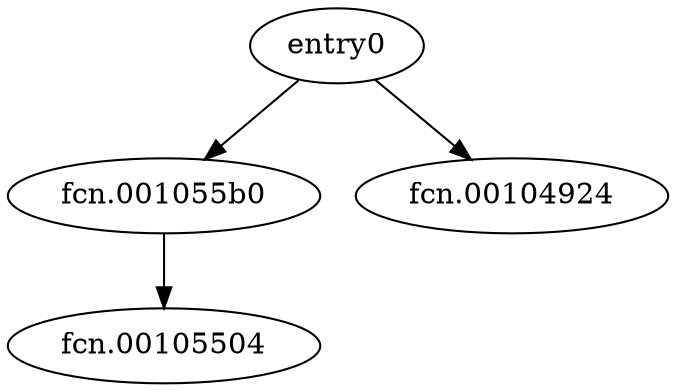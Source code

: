 digraph code {
  "0x00104880" [label="entry0"];
  "0x00104880" -> "0x001055b0";
  "0x001055b0" [label="fcn.001055b0"];
  "0x00104880" -> "0x00104924";
  "0x00104924" [label="fcn.00104924"];
  "0x001055b0" [label="fcn.001055b0"];
  "0x001055b0" -> "0x00105504";
  "0x00105504" [label="fcn.00105504"];
}